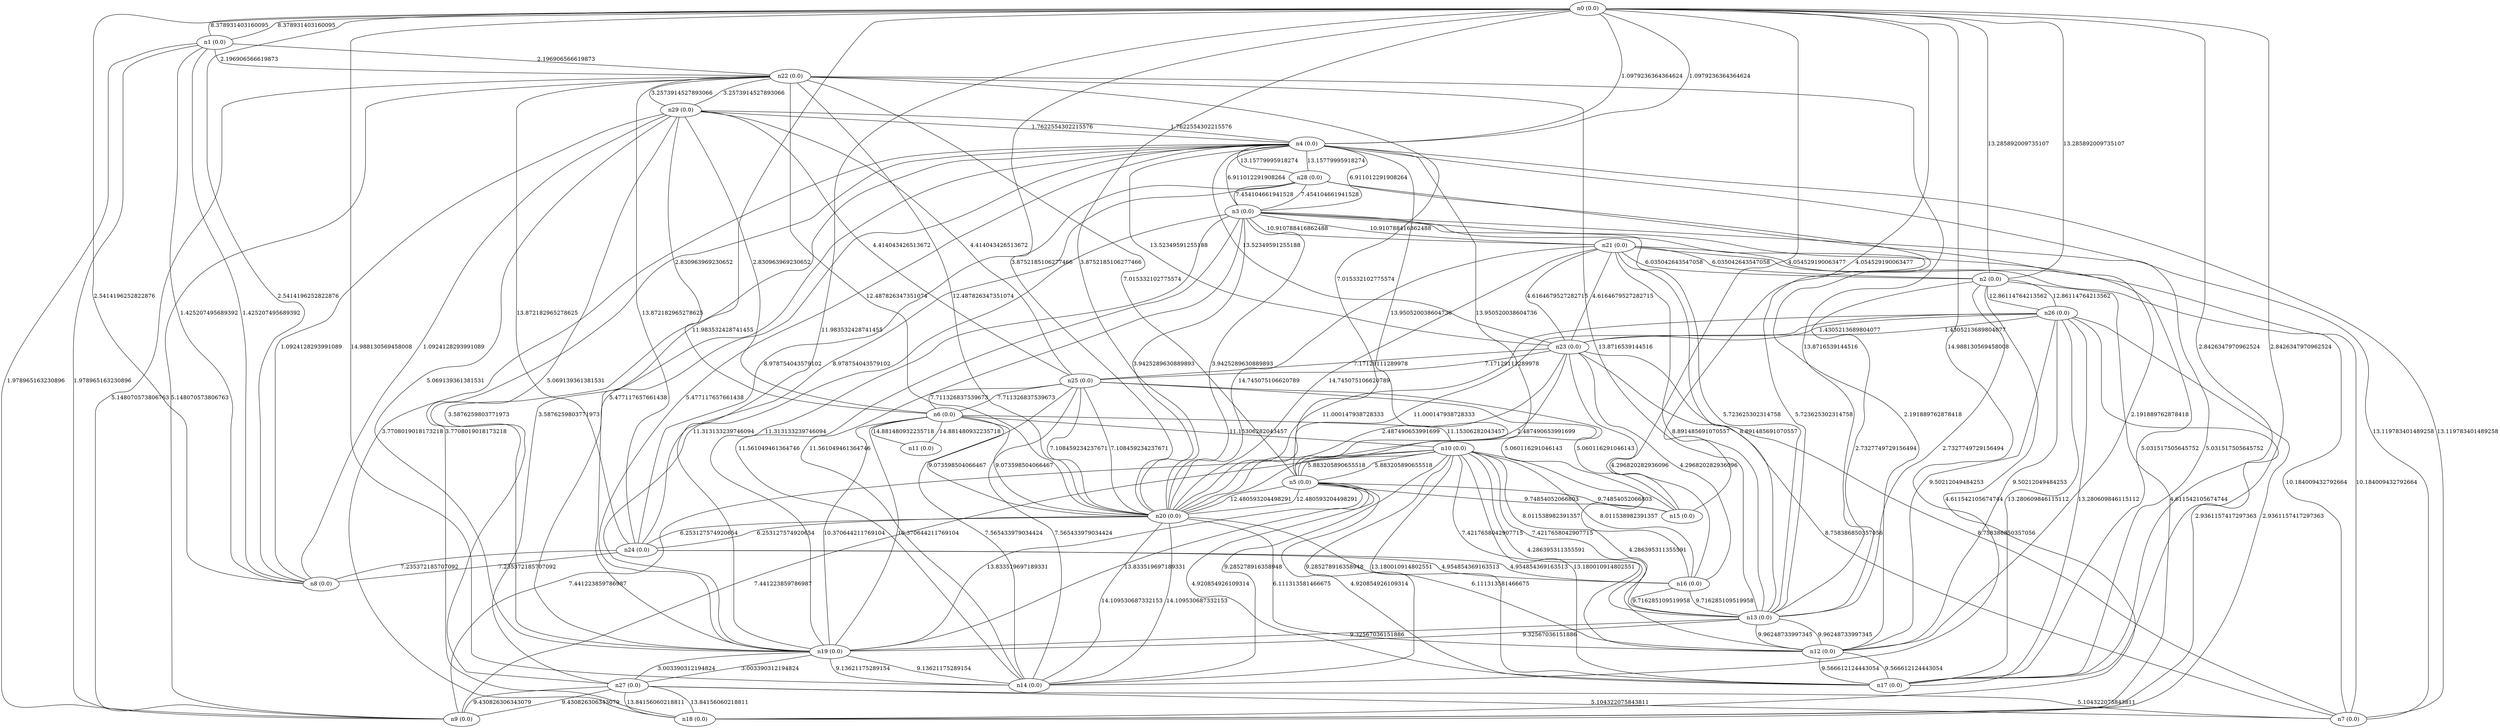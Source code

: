 graph {
n0 [label="n0 (0.0)"];
n1 [label="n1 (0.0)"];
n2 [label="n2 (0.0)"];
n3 [label="n3 (0.0)"];
n4 [label="n4 (0.0)"];
n5 [label="n5 (0.0)"];
n6 [label="n6 (0.0)"];
n7 [label="n7 (0.0)"];
n8 [label="n8 (0.0)"];
n9 [label="n9 (0.0)"];
n10 [label="n10 (0.0)"];
n11 [label="n11 (0.0)"];
n12 [label="n12 (0.0)"];
n13 [label="n13 (0.0)"];
n14 [label="n14 (0.0)"];
n15 [label="n15 (0.0)"];
n16 [label="n16 (0.0)"];
n17 [label="n17 (0.0)"];
n18 [label="n18 (0.0)"];
n19 [label="n19 (0.0)"];
n20 [label="n20 (0.0)"];
n21 [label="n21 (0.0)"];
n22 [label="n22 (0.0)"];
n23 [label="n23 (0.0)"];
n24 [label="n24 (0.0)"];
n25 [label="n25 (0.0)"];
n26 [label="n26 (0.0)"];
n27 [label="n27 (0.0)"];
n28 [label="n28 (0.0)"];
n29 [label="n29 (0.0)"];
n0 -- n17 [weight=2.8426347970962524 label=2.8426347970962524];
n0 -- n2 [weight=13.285892009735107 label=13.285892009735107];
n0 -- n20 [weight=3.8752185106277466 label=3.8752185106277466];
n0 -- n15 [weight=4.054529190063477 label=4.054529190063477];
n0 -- n19 [weight=11.983532428741455 label=11.983532428741455];
n0 -- n1 [weight=8.378931403160095 label=8.378931403160095];
n0 -- n14 [weight=14.988130569458008 label=14.988130569458008];
n0 -- n4 [weight=1.0979236364364624 label=1.0979236364364624];
n0 -- n8 [weight=2.5414196252822876 label=2.5414196252822876];
n1 -- n0 [weight=8.378931403160095 label=8.378931403160095];
n1 -- n22 [weight=2.196906566619873 label=2.196906566619873];
n1 -- n9 [weight=1.978965163230896 label=1.978965163230896];
n1 -- n8 [weight=1.425207495689392 label=1.425207495689392];
n2 -- n0 [weight=13.285892009735107 label=13.285892009735107];
n2 -- n13 [weight=2.7327749729156494 label=2.7327749729156494];
n2 -- n26 [weight=12.86114764213562 label=12.86114764213562];
n2 -- n18 [weight=4.611542105674744 label=4.611542105674744];
n2 -- n21 [weight=6.035042643547058 label=6.035042643547058];
n3 -- n17 [weight=5.031517505645752 label=5.031517505645752];
n3 -- n21 [weight=10.910788416862488 label=10.910788416862488];
n3 -- n28 [weight=7.454104661941528 label=7.454104661941528];
n3 -- n4 [weight=6.911012291908264 label=6.911012291908264];
n3 -- n14 [weight=11.561049461364746 label=11.561049461364746];
n3 -- n20 [weight=3.9425289630889893 label=3.9425289630889893];
n3 -- n13 [weight=5.723625302314758 label=5.723625302314758];
n3 -- n19 [weight=11.313133239746094 label=11.313133239746094];
n4 -- n27 [weight=3.5876259803771973 label=3.5876259803771973];
n4 -- n7 [weight=13.119783401489258 label=13.119783401489258];
n4 -- n18 [weight=3.7708019018173218 label=3.7708019018173218];
n4 -- n0 [weight=1.0979236364364624 label=1.0979236364364624];
n4 -- n3 [weight=6.911012291908264 label=6.911012291908264];
n4 -- n5 [weight=13.950520038604736 label=13.950520038604736];
n4 -- n19 [weight=5.477117657661438 label=5.477117657661438];
n4 -- n23 [weight=13.52349591255188 label=13.52349591255188];
n4 -- n29 [weight=1.7622554302215576 label=1.7622554302215576];
n4 -- n28 [weight=13.15779995918274 label=13.15779995918274];
n5 -- n19 [weight=13.833519697189331 label=13.833519697189331];
n5 -- n17 [weight=4.920854926109314 label=4.920854926109314];
n5 -- n10 [weight=5.883205890655518 label=5.883205890655518];
n5 -- n4 [weight=13.950520038604736 label=13.950520038604736];
n5 -- n20 [weight=12.480593204498291 label=12.480593204498291];
n5 -- n22 [weight=7.015332102775574 label=7.015332102775574];
n5 -- n15 [weight=9.74854052066803 label=9.74854052066803];
n6 -- n19 [weight=10.370644211769104 label=10.370644211769104];
n6 -- n20 [weight=9.073598504066467 label=9.073598504066467];
n6 -- n10 [weight=11.15306282043457 label=11.15306282043457];
n6 -- n25 [weight=7.711326837539673 label=7.711326837539673];
n6 -- n11 [weight=14.881480932235718 label=14.881480932235718];
n6 -- n29 [weight=2.830963969230652 label=2.830963969230652];
n7 -- n23 [weight=8.758386850357056 label=8.758386850357056];
n7 -- n21 [weight=10.184009432792664 label=10.184009432792664];
n7 -- n27 [weight=5.104322075843811 label=5.104322075843811];
n7 -- n4 [weight=13.119783401489258 label=13.119783401489258];
n8 -- n0 [weight=2.5414196252822876 label=2.5414196252822876];
n8 -- n1 [weight=1.425207495689392 label=1.425207495689392];
n8 -- n29 [weight=1.0924128293991089 label=1.0924128293991089];
n8 -- n24 [weight=7.235372185707092 label=7.235372185707092];
n9 -- n10 [weight=7.441223859786987 label=7.441223859786987];
n9 -- n1 [weight=1.978965163230896 label=1.978965163230896];
n9 -- n22 [weight=5.148070573806763 label=5.148070573806763];
n9 -- n27 [weight=9.430826306343079 label=9.430826306343079];
n10 -- n13 [weight=7.4217658042907715 label=7.4217658042907715];
n10 -- n6 [weight=11.15306282043457 label=11.15306282043457];
n10 -- n12 [weight=4.286395311355591 label=4.286395311355591];
n10 -- n16 [weight=8.011538982391357 label=8.011538982391357];
n10 -- n5 [weight=5.883205890655518 label=5.883205890655518];
n10 -- n14 [weight=9.285278916358948 label=9.285278916358948];
n10 -- n9 [weight=7.441223859786987 label=7.441223859786987];
n10 -- n17 [weight=13.180010914802551 label=13.180010914802551];
n11 -- n6 [weight=14.881480932235718 label=14.881480932235718];
n12 -- n13 [weight=9.96248733997345 label=9.96248733997345];
n12 -- n26 [weight=9.50212049484253 label=9.50212049484253];
n12 -- n10 [weight=4.286395311355591 label=4.286395311355591];
n12 -- n28 [weight=2.191889762878418 label=2.191889762878418];
n12 -- n17 [weight=9.566612124443054 label=9.566612124443054];
n12 -- n20 [weight=6.111313581466675 label=6.111313581466675];
n13 -- n10 [weight=7.4217658042907715 label=7.4217658042907715];
n13 -- n3 [weight=5.723625302314758 label=5.723625302314758];
n13 -- n2 [weight=2.7327749729156494 label=2.7327749729156494];
n13 -- n12 [weight=9.96248733997345 label=9.96248733997345];
n13 -- n16 [weight=9.716285109519958 label=9.716285109519958];
n13 -- n21 [weight=8.891485691070557 label=8.891485691070557];
n13 -- n22 [weight=13.8716539144516 label=13.8716539144516];
n13 -- n19 [weight=9.32567036151886 label=9.32567036151886];
n14 -- n10 [weight=9.285278916358948 label=9.285278916358948];
n14 -- n20 [weight=14.109530687332153 label=14.109530687332153];
n14 -- n0 [weight=14.988130569458008 label=14.988130569458008];
n14 -- n19 [weight=9.13621175289154 label=9.13621175289154];
n14 -- n3 [weight=11.561049461364746 label=11.561049461364746];
n14 -- n25 [weight=7.565433979034424 label=7.565433979034424];
n15 -- n25 [weight=5.060116291046143 label=5.060116291046143];
n15 -- n5 [weight=9.74854052066803 label=9.74854052066803];
n15 -- n0 [weight=4.054529190063477 label=4.054529190063477];
n16 -- n23 [weight=4.296820282936096 label=4.296820282936096];
n16 -- n13 [weight=9.716285109519958 label=9.716285109519958];
n16 -- n24 [weight=4.954854369163513 label=4.954854369163513];
n16 -- n10 [weight=8.011538982391357 label=8.011538982391357];
n17 -- n10 [weight=13.180010914802551 label=13.180010914802551];
n17 -- n26 [weight=13.280609846115112 label=13.280609846115112];
n17 -- n3 [weight=5.031517505645752 label=5.031517505645752];
n17 -- n12 [weight=9.566612124443054 label=9.566612124443054];
n17 -- n0 [weight=2.8426347970962524 label=2.8426347970962524];
n17 -- n5 [weight=4.920854926109314 label=4.920854926109314];
n18 -- n4 [weight=3.7708019018173218 label=3.7708019018173218];
n18 -- n27 [weight=13.84156060218811 label=13.84156060218811];
n18 -- n26 [weight=2.9361157417297363 label=2.9361157417297363];
n18 -- n2 [weight=4.611542105674744 label=4.611542105674744];
n19 -- n29 [weight=5.069139361381531 label=5.069139361381531];
n19 -- n13 [weight=9.32567036151886 label=9.32567036151886];
n19 -- n14 [weight=9.13621175289154 label=9.13621175289154];
n19 -- n0 [weight=11.983532428741455 label=11.983532428741455];
n19 -- n4 [weight=5.477117657661438 label=5.477117657661438];
n19 -- n6 [weight=10.370644211769104 label=10.370644211769104];
n19 -- n3 [weight=11.313133239746094 label=11.313133239746094];
n19 -- n5 [weight=13.833519697189331 label=13.833519697189331];
n19 -- n27 [weight=3.003390312194824 label=3.003390312194824];
n20 -- n21 [weight=14.745075106620789 label=14.745075106620789];
n20 -- n3 [weight=3.9425289630889893 label=3.9425289630889893];
n20 -- n5 [weight=12.480593204498291 label=12.480593204498291];
n20 -- n22 [weight=12.487826347351074 label=12.487826347351074];
n20 -- n6 [weight=9.073598504066467 label=9.073598504066467];
n20 -- n14 [weight=14.109530687332153 label=14.109530687332153];
n20 -- n12 [weight=6.111313581466675 label=6.111313581466675];
n20 -- n24 [weight=6.253127574920654 label=6.253127574920654];
n20 -- n25 [weight=7.108459234237671 label=7.108459234237671];
n20 -- n0 [weight=3.8752185106277466 label=3.8752185106277466];
n20 -- n26 [weight=11.000147938728333 label=11.000147938728333];
n20 -- n23 [weight=2.487490653991699 label=2.487490653991699];
n21 -- n13 [weight=8.891485691070557 label=8.891485691070557];
n21 -- n7 [weight=10.184009432792664 label=10.184009432792664];
n21 -- n23 [weight=4.6164679527282715 label=4.6164679527282715];
n21 -- n3 [weight=10.910788416862488 label=10.910788416862488];
n21 -- n2 [weight=6.035042643547058 label=6.035042643547058];
n21 -- n20 [weight=14.745075106620789 label=14.745075106620789];
n22 -- n24 [weight=13.872182965278625 label=13.872182965278625];
n22 -- n20 [weight=12.487826347351074 label=12.487826347351074];
n22 -- n5 [weight=7.015332102775574 label=7.015332102775574];
n22 -- n1 [weight=2.196906566619873 label=2.196906566619873];
n22 -- n13 [weight=13.8716539144516 label=13.8716539144516];
n22 -- n29 [weight=3.2573914527893066 label=3.2573914527893066];
n22 -- n9 [weight=5.148070573806763 label=5.148070573806763];
n23 -- n7 [weight=8.758386850357056 label=8.758386850357056];
n23 -- n20 [weight=2.487490653991699 label=2.487490653991699];
n23 -- n25 [weight=7.17129111289978 label=7.17129111289978];
n23 -- n4 [weight=13.52349591255188 label=13.52349591255188];
n23 -- n16 [weight=4.296820282936096 label=4.296820282936096];
n23 -- n21 [weight=4.6164679527282715 label=4.6164679527282715];
n23 -- n26 [weight=1.4305213689804077 label=1.4305213689804077];
n24 -- n28 [weight=8.978754043579102 label=8.978754043579102];
n24 -- n20 [weight=6.253127574920654 label=6.253127574920654];
n24 -- n22 [weight=13.872182965278625 label=13.872182965278625];
n24 -- n8 [weight=7.235372185707092 label=7.235372185707092];
n24 -- n16 [weight=4.954854369163513 label=4.954854369163513];
n25 -- n6 [weight=7.711326837539673 label=7.711326837539673];
n25 -- n23 [weight=7.17129111289978 label=7.17129111289978];
n25 -- n29 [weight=4.414043426513672 label=4.414043426513672];
n25 -- n20 [weight=7.108459234237671 label=7.108459234237671];
n25 -- n14 [weight=7.565433979034424 label=7.565433979034424];
n25 -- n15 [weight=5.060116291046143 label=5.060116291046143];
n26 -- n20 [weight=11.000147938728333 label=11.000147938728333];
n26 -- n23 [weight=1.4305213689804077 label=1.4305213689804077];
n26 -- n12 [weight=9.50212049484253 label=9.50212049484253];
n26 -- n2 [weight=12.86114764213562 label=12.86114764213562];
n26 -- n17 [weight=13.280609846115112 label=13.280609846115112];
n26 -- n18 [weight=2.9361157417297363 label=2.9361157417297363];
n27 -- n7 [weight=5.104322075843811 label=5.104322075843811];
n27 -- n4 [weight=3.5876259803771973 label=3.5876259803771973];
n27 -- n18 [weight=13.84156060218811 label=13.84156060218811];
n27 -- n19 [weight=3.003390312194824 label=3.003390312194824];
n27 -- n9 [weight=9.430826306343079 label=9.430826306343079];
n28 -- n4 [weight=13.15779995918274 label=13.15779995918274];
n28 -- n24 [weight=8.978754043579102 label=8.978754043579102];
n28 -- n3 [weight=7.454104661941528 label=7.454104661941528];
n28 -- n12 [weight=2.191889762878418 label=2.191889762878418];
n29 -- n22 [weight=3.2573914527893066 label=3.2573914527893066];
n29 -- n4 [weight=1.7622554302215576 label=1.7622554302215576];
n29 -- n8 [weight=1.0924128293991089 label=1.0924128293991089];
n29 -- n6 [weight=2.830963969230652 label=2.830963969230652];
n29 -- n25 [weight=4.414043426513672 label=4.414043426513672];
n29 -- n19 [weight=5.069139361381531 label=5.069139361381531];
}
